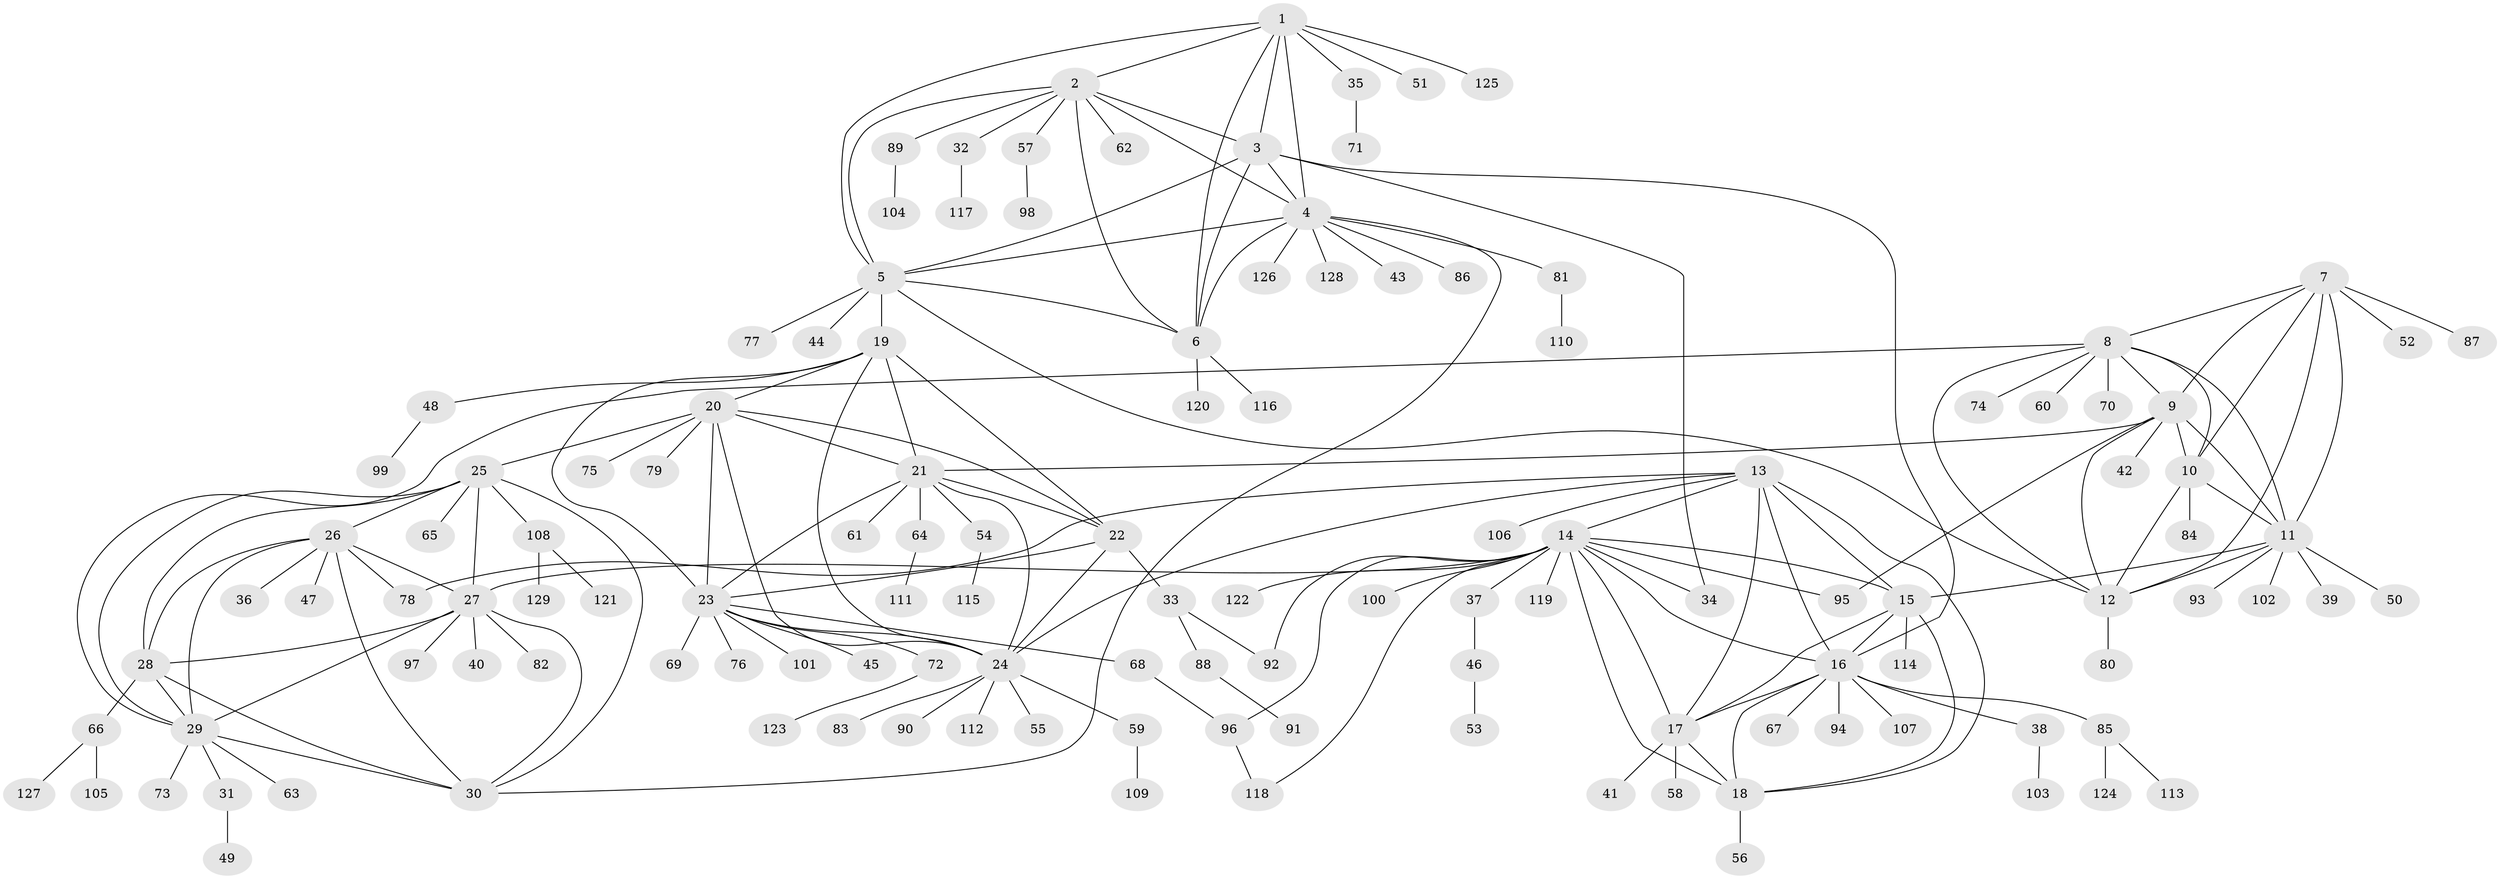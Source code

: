 // Generated by graph-tools (version 1.1) at 2025/15/03/09/25 04:15:56]
// undirected, 129 vertices, 190 edges
graph export_dot {
graph [start="1"]
  node [color=gray90,style=filled];
  1;
  2;
  3;
  4;
  5;
  6;
  7;
  8;
  9;
  10;
  11;
  12;
  13;
  14;
  15;
  16;
  17;
  18;
  19;
  20;
  21;
  22;
  23;
  24;
  25;
  26;
  27;
  28;
  29;
  30;
  31;
  32;
  33;
  34;
  35;
  36;
  37;
  38;
  39;
  40;
  41;
  42;
  43;
  44;
  45;
  46;
  47;
  48;
  49;
  50;
  51;
  52;
  53;
  54;
  55;
  56;
  57;
  58;
  59;
  60;
  61;
  62;
  63;
  64;
  65;
  66;
  67;
  68;
  69;
  70;
  71;
  72;
  73;
  74;
  75;
  76;
  77;
  78;
  79;
  80;
  81;
  82;
  83;
  84;
  85;
  86;
  87;
  88;
  89;
  90;
  91;
  92;
  93;
  94;
  95;
  96;
  97;
  98;
  99;
  100;
  101;
  102;
  103;
  104;
  105;
  106;
  107;
  108;
  109;
  110;
  111;
  112;
  113;
  114;
  115;
  116;
  117;
  118;
  119;
  120;
  121;
  122;
  123;
  124;
  125;
  126;
  127;
  128;
  129;
  1 -- 2;
  1 -- 3;
  1 -- 4;
  1 -- 5;
  1 -- 6;
  1 -- 35;
  1 -- 51;
  1 -- 125;
  2 -- 3;
  2 -- 4;
  2 -- 5;
  2 -- 6;
  2 -- 32;
  2 -- 57;
  2 -- 62;
  2 -- 89;
  3 -- 4;
  3 -- 5;
  3 -- 6;
  3 -- 16;
  3 -- 34;
  4 -- 5;
  4 -- 6;
  4 -- 30;
  4 -- 43;
  4 -- 81;
  4 -- 86;
  4 -- 126;
  4 -- 128;
  5 -- 6;
  5 -- 12;
  5 -- 19;
  5 -- 44;
  5 -- 77;
  6 -- 116;
  6 -- 120;
  7 -- 8;
  7 -- 9;
  7 -- 10;
  7 -- 11;
  7 -- 12;
  7 -- 52;
  7 -- 87;
  8 -- 9;
  8 -- 10;
  8 -- 11;
  8 -- 12;
  8 -- 29;
  8 -- 60;
  8 -- 70;
  8 -- 74;
  9 -- 10;
  9 -- 11;
  9 -- 12;
  9 -- 21;
  9 -- 42;
  9 -- 95;
  10 -- 11;
  10 -- 12;
  10 -- 84;
  11 -- 12;
  11 -- 15;
  11 -- 39;
  11 -- 50;
  11 -- 93;
  11 -- 102;
  12 -- 80;
  13 -- 14;
  13 -- 15;
  13 -- 16;
  13 -- 17;
  13 -- 18;
  13 -- 24;
  13 -- 78;
  13 -- 106;
  14 -- 15;
  14 -- 16;
  14 -- 17;
  14 -- 18;
  14 -- 27;
  14 -- 34;
  14 -- 37;
  14 -- 92;
  14 -- 95;
  14 -- 96;
  14 -- 100;
  14 -- 118;
  14 -- 119;
  14 -- 122;
  15 -- 16;
  15 -- 17;
  15 -- 18;
  15 -- 114;
  16 -- 17;
  16 -- 18;
  16 -- 38;
  16 -- 67;
  16 -- 85;
  16 -- 94;
  16 -- 107;
  17 -- 18;
  17 -- 41;
  17 -- 58;
  18 -- 56;
  19 -- 20;
  19 -- 21;
  19 -- 22;
  19 -- 23;
  19 -- 24;
  19 -- 48;
  20 -- 21;
  20 -- 22;
  20 -- 23;
  20 -- 24;
  20 -- 25;
  20 -- 75;
  20 -- 79;
  21 -- 22;
  21 -- 23;
  21 -- 24;
  21 -- 54;
  21 -- 61;
  21 -- 64;
  22 -- 23;
  22 -- 24;
  22 -- 33;
  23 -- 24;
  23 -- 45;
  23 -- 68;
  23 -- 69;
  23 -- 72;
  23 -- 76;
  23 -- 101;
  24 -- 55;
  24 -- 59;
  24 -- 83;
  24 -- 90;
  24 -- 112;
  25 -- 26;
  25 -- 27;
  25 -- 28;
  25 -- 29;
  25 -- 30;
  25 -- 65;
  25 -- 108;
  26 -- 27;
  26 -- 28;
  26 -- 29;
  26 -- 30;
  26 -- 36;
  26 -- 47;
  26 -- 78;
  27 -- 28;
  27 -- 29;
  27 -- 30;
  27 -- 40;
  27 -- 82;
  27 -- 97;
  28 -- 29;
  28 -- 30;
  28 -- 66;
  29 -- 30;
  29 -- 31;
  29 -- 63;
  29 -- 73;
  31 -- 49;
  32 -- 117;
  33 -- 88;
  33 -- 92;
  35 -- 71;
  37 -- 46;
  38 -- 103;
  46 -- 53;
  48 -- 99;
  54 -- 115;
  57 -- 98;
  59 -- 109;
  64 -- 111;
  66 -- 105;
  66 -- 127;
  68 -- 96;
  72 -- 123;
  81 -- 110;
  85 -- 113;
  85 -- 124;
  88 -- 91;
  89 -- 104;
  96 -- 118;
  108 -- 121;
  108 -- 129;
}
